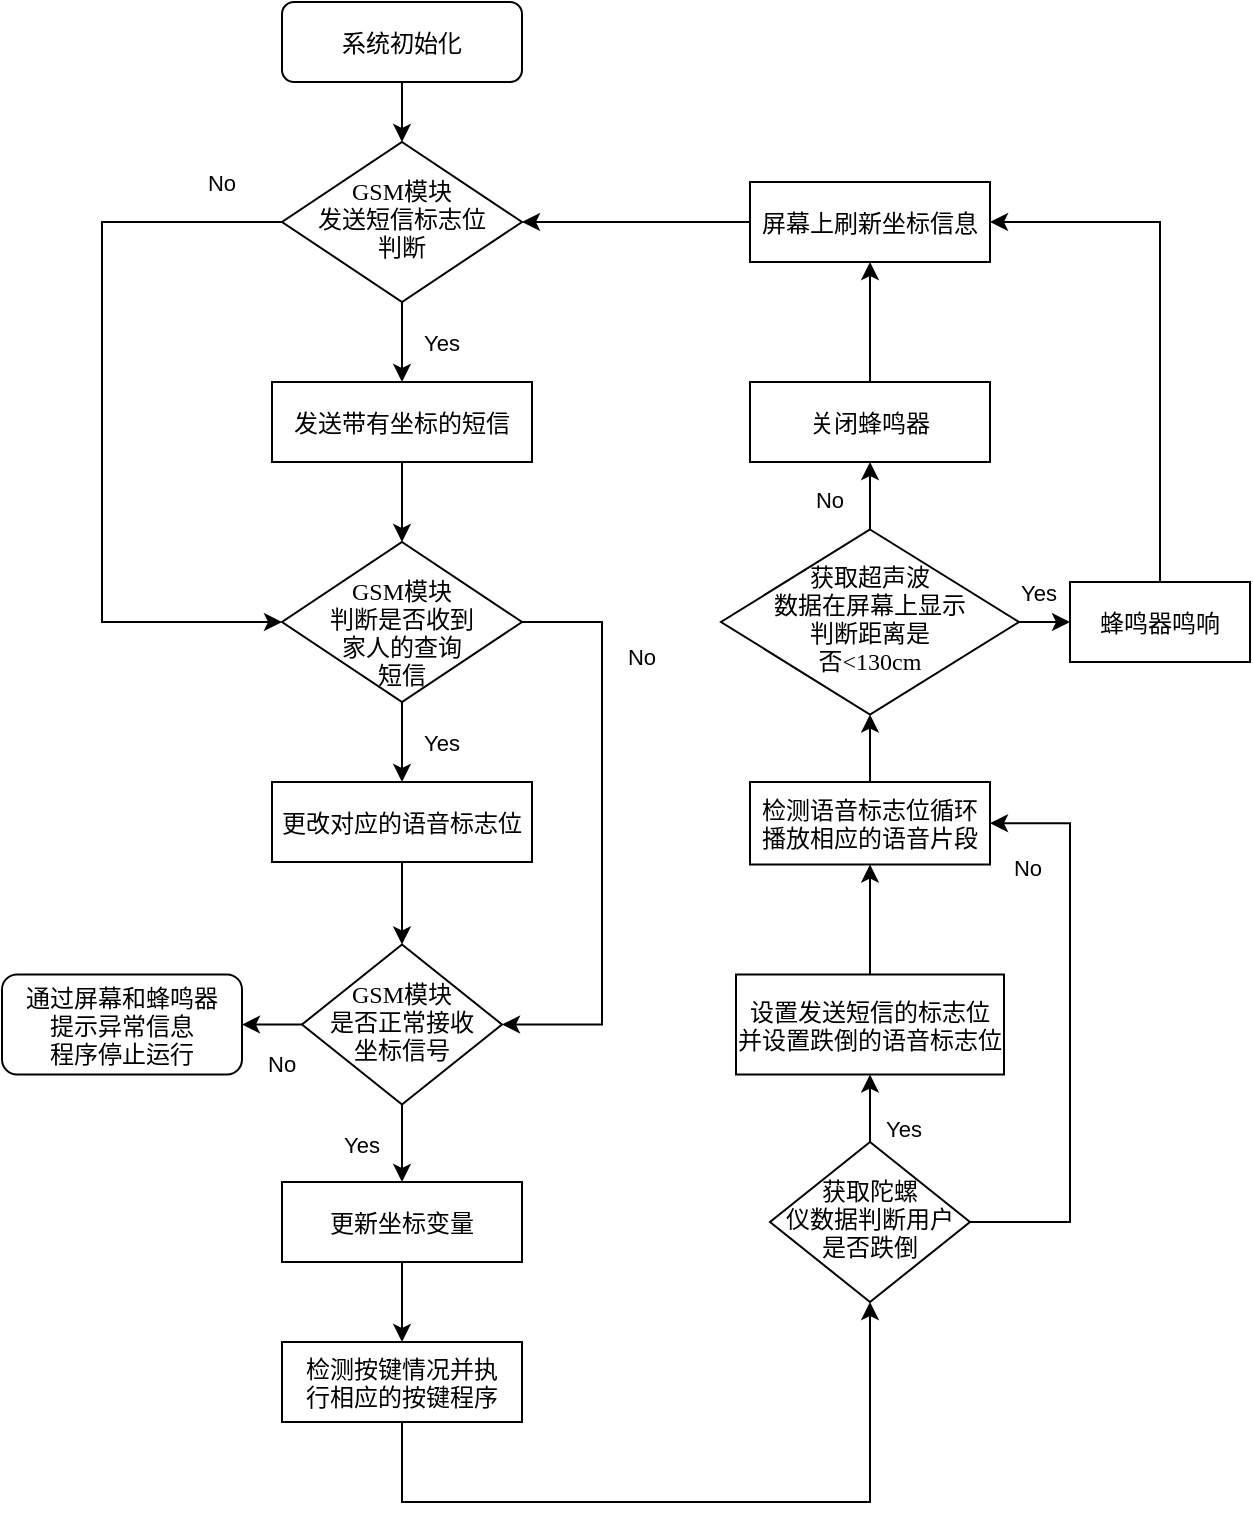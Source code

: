 <mxfile version="18.1.1" type="github">
  <diagram id="C5RBs43oDa-KdzZeNtuy" name="Page-1">
    <mxGraphModel dx="830" dy="513" grid="1" gridSize="10" guides="1" tooltips="1" connect="1" arrows="1" fold="1" page="1" pageScale="1" pageWidth="827" pageHeight="1169" math="0" shadow="0">
      <root>
        <mxCell id="WIyWlLk6GJQsqaUBKTNV-0" />
        <mxCell id="WIyWlLk6GJQsqaUBKTNV-1" parent="WIyWlLk6GJQsqaUBKTNV-0" />
        <mxCell id="4lcF5yqq7FoIl81vgWSu-6" value="" style="edgeStyle=orthogonalEdgeStyle;rounded=0;orthogonalLoop=1;jettySize=auto;endArrow=classic;endFill=1;entryX=0.5;entryY=1;entryDx=0;entryDy=0;" parent="WIyWlLk6GJQsqaUBKTNV-1" source="WIyWlLk6GJQsqaUBKTNV-3" target="WIyWlLk6GJQsqaUBKTNV-10" edge="1">
          <mxGeometry relative="1" as="geometry">
            <mxPoint x="230" y="890" as="targetPoint" />
            <Array as="points">
              <mxPoint x="230" y="880" />
              <mxPoint x="464" y="880" />
            </Array>
          </mxGeometry>
        </mxCell>
        <mxCell id="WIyWlLk6GJQsqaUBKTNV-3" value="检测按键情况并执&#xa;行相应的按键程序" style="rounded=0;fontSize=12;glass=0;strokeWidth=1;shadow=0;fontFamily=宋体;fontSource=https%3A%2F%2Ffonts.googleapis.com%2Fcss%3Ffamily%3D%25E5%25AE%258B%25E4%25BD%2593;" parent="WIyWlLk6GJQsqaUBKTNV-1" vertex="1">
          <mxGeometry x="170" y="800" width="120" height="40" as="geometry" />
        </mxCell>
        <mxCell id="WIyWlLk6GJQsqaUBKTNV-4" value="Yes" style="rounded=0;jettySize=auto;orthogonalLoop=1;fontSize=11;endArrow=classic;endFill=1;endSize=6;strokeWidth=1;shadow=0;labelBackgroundColor=none;edgeStyle=orthogonalEdgeStyle;entryX=0.5;entryY=0;entryDx=0;entryDy=0;" parent="WIyWlLk6GJQsqaUBKTNV-1" source="WIyWlLk6GJQsqaUBKTNV-6" edge="1" target="ogAV-2YasjObulV18OoU-15">
          <mxGeometry y="20" relative="1" as="geometry">
            <mxPoint as="offset" />
            <mxPoint x="230" y="700" as="targetPoint" />
            <Array as="points" />
          </mxGeometry>
        </mxCell>
        <mxCell id="WIyWlLk6GJQsqaUBKTNV-5" value="No" style="edgeStyle=orthogonalEdgeStyle;rounded=0;jettySize=auto;orthogonalLoop=1;fontSize=11;endArrow=classic;endFill=1;endSize=6;strokeWidth=1;shadow=0;labelBackgroundColor=none;" parent="WIyWlLk6GJQsqaUBKTNV-1" source="WIyWlLk6GJQsqaUBKTNV-6" target="WIyWlLk6GJQsqaUBKTNV-7" edge="1">
          <mxGeometry x="-0.6" y="19" relative="1" as="geometry">
            <mxPoint as="offset" />
          </mxGeometry>
        </mxCell>
        <mxCell id="WIyWlLk6GJQsqaUBKTNV-6" value="GSM模块&#xa;是否正常接收&#xa;坐标信号" style="rhombus;shadow=0;fontFamily=宋体;fontSize=12;align=center;strokeWidth=1;spacing=6;spacingTop=-4;fontSource=https%3A%2F%2Ffonts.googleapis.com%2Fcss%3Ffamily%3D%25E5%25AE%258B%25E4%25BD%2593;" parent="WIyWlLk6GJQsqaUBKTNV-1" vertex="1">
          <mxGeometry x="180" y="601.25" width="100" height="80" as="geometry" />
        </mxCell>
        <mxCell id="WIyWlLk6GJQsqaUBKTNV-7" value="通过屏幕和蜂鸣器&#xa;提示异常信息&#xa;程序停止运行" style="rounded=1;fontSize=12;glass=0;strokeWidth=1;shadow=0;fontFamily=宋体;fontSource=https%3A%2F%2Ffonts.googleapis.com%2Fcss%3Ffamily%3D%25E5%25AE%258B%25E4%25BD%2593;" parent="WIyWlLk6GJQsqaUBKTNV-1" vertex="1">
          <mxGeometry x="30" y="616.25" width="120" height="50" as="geometry" />
        </mxCell>
        <mxCell id="WIyWlLk6GJQsqaUBKTNV-8" value="No" style="rounded=0;jettySize=auto;orthogonalLoop=1;fontSize=11;endArrow=classic;endFill=1;endSize=6;strokeWidth=1;shadow=0;labelBackgroundColor=none;edgeStyle=orthogonalEdgeStyle;entryX=1;entryY=0.5;entryDx=0;entryDy=0;exitX=1;exitY=0.5;exitDx=0;exitDy=0;" parent="WIyWlLk6GJQsqaUBKTNV-1" source="WIyWlLk6GJQsqaUBKTNV-10" target="9XydL3netHxPgKDdmPqL-6" edge="1">
          <mxGeometry x="0.572" y="21" relative="1" as="geometry">
            <mxPoint as="offset" />
            <mxPoint x="594" y="600" as="targetPoint" />
            <Array as="points">
              <mxPoint x="564" y="740" />
              <mxPoint x="564" y="541" />
            </Array>
          </mxGeometry>
        </mxCell>
        <mxCell id="WIyWlLk6GJQsqaUBKTNV-9" value="Yes" style="edgeStyle=orthogonalEdgeStyle;rounded=0;jettySize=auto;orthogonalLoop=1;fontSize=11;endArrow=classic;endFill=1;endSize=6;strokeWidth=1;shadow=0;labelBackgroundColor=none;entryX=0.5;entryY=1;entryDx=0;entryDy=0;exitX=0.5;exitY=0;exitDx=0;exitDy=0;" parent="WIyWlLk6GJQsqaUBKTNV-1" source="WIyWlLk6GJQsqaUBKTNV-10" target="WIyWlLk6GJQsqaUBKTNV-12" edge="1">
          <mxGeometry y="-17" relative="1" as="geometry">
            <mxPoint as="offset" />
            <Array as="points">
              <mxPoint x="464" y="710" />
              <mxPoint x="464" y="710" />
            </Array>
          </mxGeometry>
        </mxCell>
        <mxCell id="WIyWlLk6GJQsqaUBKTNV-10" value="获取陀螺&#xa;仪数据判断用户&#xa;是否跌倒" style="rhombus;shadow=0;fontFamily=宋体;fontSize=12;align=center;strokeWidth=1;spacing=6;spacingTop=-4;fontSource=https%3A%2F%2Ffonts.googleapis.com%2Fcss%3Ffamily%3D%25E5%25AE%258B%25E4%25BD%2593;" parent="WIyWlLk6GJQsqaUBKTNV-1" vertex="1">
          <mxGeometry x="414" y="700" width="100" height="80" as="geometry" />
        </mxCell>
        <mxCell id="9XydL3netHxPgKDdmPqL-12" value="" style="edgeStyle=orthogonalEdgeStyle;rounded=0;orthogonalLoop=1;jettySize=auto;endArrow=classic;endFill=1;" parent="WIyWlLk6GJQsqaUBKTNV-1" source="WIyWlLk6GJQsqaUBKTNV-11" edge="1">
          <mxGeometry relative="1" as="geometry">
            <mxPoint x="230" y="200" as="targetPoint" />
          </mxGeometry>
        </mxCell>
        <mxCell id="WIyWlLk6GJQsqaUBKTNV-11" value="系统初始化" style="rounded=1;fontSize=12;glass=0;strokeWidth=1;shadow=0;fontFamily=宋体;fontSource=https%3A%2F%2Ffonts.googleapis.com%2Fcss%3Ffamily%3D%25E5%25AE%258B%25E4%25BD%2593;" parent="WIyWlLk6GJQsqaUBKTNV-1" vertex="1">
          <mxGeometry x="170" y="130" width="120" height="40" as="geometry" />
        </mxCell>
        <mxCell id="ogAV-2YasjObulV18OoU-17" value="" style="edgeStyle=orthogonalEdgeStyle;rounded=0;orthogonalLoop=1;jettySize=auto;endArrow=classic;endFill=1;endSize=6;exitX=0.5;exitY=0;exitDx=0;exitDy=0;entryX=0.5;entryY=1;entryDx=0;entryDy=0;" edge="1" parent="WIyWlLk6GJQsqaUBKTNV-1" source="WIyWlLk6GJQsqaUBKTNV-12" target="9XydL3netHxPgKDdmPqL-6">
          <mxGeometry relative="1" as="geometry">
            <mxPoint x="464" y="610" as="sourcePoint" />
          </mxGeometry>
        </mxCell>
        <mxCell id="WIyWlLk6GJQsqaUBKTNV-12" value="设置发送短信的标志位&#xa;并设置跌倒的语音标志位" style="rounded=0;fontSize=12;glass=0;strokeWidth=1;shadow=0;fontFamily=宋体;fontSource=https%3A%2F%2Ffonts.googleapis.com%2Fcss%3Ffamily%3D%25E5%25AE%258B%25E4%25BD%2593;" parent="WIyWlLk6GJQsqaUBKTNV-1" vertex="1">
          <mxGeometry x="397" y="616.25" width="134" height="50" as="geometry" />
        </mxCell>
        <mxCell id="ogAV-2YasjObulV18OoU-16" value="" style="edgeStyle=orthogonalEdgeStyle;rounded=0;orthogonalLoop=1;jettySize=auto;endArrow=classic;endFill=1;endSize=6;exitX=0.5;exitY=0;exitDx=0;exitDy=0;entryX=0.5;entryY=1;entryDx=0;entryDy=0;" edge="1" parent="WIyWlLk6GJQsqaUBKTNV-1" source="9XydL3netHxPgKDdmPqL-6" target="9XydL3netHxPgKDdmPqL-17">
          <mxGeometry relative="1" as="geometry">
            <mxPoint x="464" y="490" as="targetPoint" />
          </mxGeometry>
        </mxCell>
        <mxCell id="9XydL3netHxPgKDdmPqL-6" value="检测语音标志位循环&#xa;播放相应的语音片段" style="rounded=0;fontSize=12;glass=0;strokeWidth=1;shadow=0;fontFamily=宋体;fontSource=https%3A%2F%2Ffonts.googleapis.com%2Fcss%3Ffamily%3D%25E5%25AE%258B%25E4%25BD%2593;" parent="WIyWlLk6GJQsqaUBKTNV-1" vertex="1">
          <mxGeometry x="404" y="520" width="120" height="41.25" as="geometry" />
        </mxCell>
        <mxCell id="9XydL3netHxPgKDdmPqL-17" value="获取超声波&#xa;数据在屏幕上显示&#xa;判断距离是&#xa;否&lt;130cm" style="rhombus;shadow=0;fontFamily=宋体;fontSize=12;align=center;strokeWidth=1;spacing=6;spacingTop=-4;fontSource=https%3A%2F%2Ffonts.googleapis.com%2Fcss%3Ffamily%3D%25E5%25AE%258B%25E4%25BD%2593;" parent="WIyWlLk6GJQsqaUBKTNV-1" vertex="1">
          <mxGeometry x="389.5" y="393.75" width="149" height="92.5" as="geometry" />
        </mxCell>
        <mxCell id="9XydL3netHxPgKDdmPqL-18" value="Yes" style="edgeStyle=orthogonalEdgeStyle;rounded=0;jettySize=auto;orthogonalLoop=1;fontSize=11;endArrow=classic;endFill=1;endSize=6;strokeWidth=1;shadow=0;labelBackgroundColor=none;exitX=1;exitY=0.5;exitDx=0;exitDy=0;entryX=0;entryY=0.5;entryDx=0;entryDy=0;" parent="WIyWlLk6GJQsqaUBKTNV-1" edge="1" target="9XydL3netHxPgKDdmPqL-19" source="9XydL3netHxPgKDdmPqL-17">
          <mxGeometry x="-0.2" y="15" relative="1" as="geometry">
            <mxPoint as="offset" />
            <mxPoint x="534" y="380" as="sourcePoint" />
            <mxPoint x="564.0" y="369.8" as="targetPoint" />
            <Array as="points">
              <mxPoint x="540" y="440" />
              <mxPoint x="540" y="440" />
            </Array>
          </mxGeometry>
        </mxCell>
        <mxCell id="4lcF5yqq7FoIl81vgWSu-1" value="" style="edgeStyle=orthogonalEdgeStyle;rounded=0;orthogonalLoop=1;jettySize=auto;endArrow=classic;endFill=1;entryX=1;entryY=0.5;entryDx=0;entryDy=0;" parent="WIyWlLk6GJQsqaUBKTNV-1" source="9XydL3netHxPgKDdmPqL-19" target="4lcF5yqq7FoIl81vgWSu-2" edge="1">
          <mxGeometry relative="1" as="geometry">
            <mxPoint x="609" y="325" as="targetPoint" />
            <Array as="points">
              <mxPoint x="609" y="240" />
            </Array>
          </mxGeometry>
        </mxCell>
        <mxCell id="9XydL3netHxPgKDdmPqL-19" value="蜂鸣器鸣响" style="rounded=0;fontSize=12;glass=0;strokeWidth=1;shadow=0;fontFamily=宋体;fontSource=https%3A%2F%2Ffonts.googleapis.com%2Fcss%3Ffamily%3D%25E5%25AE%258B%25E4%25BD%2593;" parent="WIyWlLk6GJQsqaUBKTNV-1" vertex="1">
          <mxGeometry x="564" y="420" width="90" height="40" as="geometry" />
        </mxCell>
        <mxCell id="4lcF5yqq7FoIl81vgWSu-5" value="" style="edgeStyle=orthogonalEdgeStyle;rounded=0;orthogonalLoop=1;jettySize=auto;endArrow=classic;endFill=1;" parent="WIyWlLk6GJQsqaUBKTNV-1" source="9XydL3netHxPgKDdmPqL-21" target="4lcF5yqq7FoIl81vgWSu-2" edge="1">
          <mxGeometry relative="1" as="geometry" />
        </mxCell>
        <mxCell id="9XydL3netHxPgKDdmPqL-21" value="关闭蜂鸣器" style="rounded=0;fontSize=12;glass=0;strokeWidth=1;shadow=0;fontFamily=宋体;fontSource=https%3A%2F%2Ffonts.googleapis.com%2Fcss%3Ffamily%3D%25E5%25AE%258B%25E4%25BD%2593;" parent="WIyWlLk6GJQsqaUBKTNV-1" vertex="1">
          <mxGeometry x="404" y="320" width="120" height="40" as="geometry" />
        </mxCell>
        <mxCell id="9XydL3netHxPgKDdmPqL-32" value="No" style="edgeStyle=orthogonalEdgeStyle;rounded=0;jettySize=auto;orthogonalLoop=1;fontSize=11;endArrow=classic;endFill=1;endSize=6;strokeWidth=1;shadow=0;labelBackgroundColor=none;exitX=0.5;exitY=0;exitDx=0;exitDy=0;entryX=0.5;entryY=1;entryDx=0;entryDy=0;" parent="WIyWlLk6GJQsqaUBKTNV-1" source="9XydL3netHxPgKDdmPqL-17" edge="1" target="9XydL3netHxPgKDdmPqL-21">
          <mxGeometry x="-0.091" y="20" relative="1" as="geometry">
            <mxPoint as="offset" />
            <mxPoint x="484" y="339.17" as="sourcePoint" />
            <mxPoint x="464" y="370" as="targetPoint" />
          </mxGeometry>
        </mxCell>
        <mxCell id="4lcF5yqq7FoIl81vgWSu-4" value="" style="edgeStyle=orthogonalEdgeStyle;rounded=0;orthogonalLoop=1;jettySize=auto;endArrow=classic;endFill=1;entryX=1;entryY=0.5;entryDx=0;entryDy=0;" parent="WIyWlLk6GJQsqaUBKTNV-1" source="4lcF5yqq7FoIl81vgWSu-2" target="ogAV-2YasjObulV18OoU-12" edge="1">
          <mxGeometry relative="1" as="geometry">
            <mxPoint x="354" y="240" as="targetPoint" />
          </mxGeometry>
        </mxCell>
        <mxCell id="4lcF5yqq7FoIl81vgWSu-2" value="屏幕上刷新坐标信息" style="rounded=0;fontSize=12;glass=0;strokeWidth=1;shadow=0;fontFamily=宋体;fontSource=https%3A%2F%2Ffonts.googleapis.com%2Fcss%3Ffamily%3D%25E5%25AE%258B%25E4%25BD%2593;" parent="WIyWlLk6GJQsqaUBKTNV-1" vertex="1">
          <mxGeometry x="404" y="220" width="120" height="40" as="geometry" />
        </mxCell>
        <mxCell id="ogAV-2YasjObulV18OoU-2" value="Yes" style="rounded=0;jettySize=auto;orthogonalLoop=1;fontSize=11;endArrow=classic;endFill=1;endSize=6;strokeWidth=1;shadow=0;labelBackgroundColor=none;edgeStyle=orthogonalEdgeStyle;entryX=0.5;entryY=0;entryDx=0;entryDy=0;" edge="1" parent="WIyWlLk6GJQsqaUBKTNV-1" source="ogAV-2YasjObulV18OoU-4" target="ogAV-2YasjObulV18OoU-5">
          <mxGeometry y="20" relative="1" as="geometry">
            <mxPoint as="offset" />
            <mxPoint x="230.0" y="490" as="targetPoint" />
          </mxGeometry>
        </mxCell>
        <mxCell id="ogAV-2YasjObulV18OoU-3" value="No" style="edgeStyle=orthogonalEdgeStyle;rounded=0;jettySize=auto;orthogonalLoop=1;fontSize=11;endArrow=classic;endFill=1;endSize=6;strokeWidth=1;shadow=0;labelBackgroundColor=none;exitX=1;exitY=0.5;exitDx=0;exitDy=0;entryX=1;entryY=0.5;entryDx=0;entryDy=0;" edge="1" parent="WIyWlLk6GJQsqaUBKTNV-1" source="ogAV-2YasjObulV18OoU-4" target="WIyWlLk6GJQsqaUBKTNV-6">
          <mxGeometry x="-0.61" y="20" relative="1" as="geometry">
            <mxPoint as="offset" />
            <mxPoint x="340" y="420" as="targetPoint" />
            <Array as="points">
              <mxPoint x="330" y="440" />
              <mxPoint x="330" y="641" />
            </Array>
          </mxGeometry>
        </mxCell>
        <mxCell id="ogAV-2YasjObulV18OoU-4" value="&#xa;&#xa;GSM模块&#xa;判断是否收到&#xa;家人的查询&#xa;短信&#xa;" style="rhombus;shadow=0;fontFamily=宋体;fontSize=12;align=center;strokeWidth=1;spacing=6;spacingTop=-4;fontSource=https%3A%2F%2Ffonts.googleapis.com%2Fcss%3Ffamily%3D%25E5%25AE%258B%25E4%25BD%2593;" vertex="1" parent="WIyWlLk6GJQsqaUBKTNV-1">
          <mxGeometry x="170" y="400" width="120" height="80" as="geometry" />
        </mxCell>
        <mxCell id="ogAV-2YasjObulV18OoU-6" value="" style="edgeStyle=orthogonalEdgeStyle;rounded=0;orthogonalLoop=1;jettySize=auto;endArrow=classic;endFill=1;endSize=6;entryX=0.5;entryY=0;entryDx=0;entryDy=0;exitX=0.5;exitY=1;exitDx=0;exitDy=0;" edge="1" parent="WIyWlLk6GJQsqaUBKTNV-1" source="ogAV-2YasjObulV18OoU-5" target="WIyWlLk6GJQsqaUBKTNV-6">
          <mxGeometry relative="1" as="geometry">
            <mxPoint x="230" y="590" as="targetPoint" />
          </mxGeometry>
        </mxCell>
        <mxCell id="ogAV-2YasjObulV18OoU-5" value="更改对应的语音标志位" style="rounded=0;fontSize=12;glass=0;strokeWidth=1;shadow=0;fontFamily=宋体;fontSource=https%3A%2F%2Ffonts.googleapis.com%2Fcss%3Ffamily%3D%25E5%25AE%258B%25E4%25BD%2593;" vertex="1" parent="WIyWlLk6GJQsqaUBKTNV-1">
          <mxGeometry x="165" y="520" width="130" height="40" as="geometry" />
        </mxCell>
        <mxCell id="ogAV-2YasjObulV18OoU-10" value="No" style="edgeStyle=orthogonalEdgeStyle;rounded=0;jettySize=auto;orthogonalLoop=1;fontSize=11;endArrow=classic;endFill=1;endSize=6;strokeWidth=1;shadow=0;labelBackgroundColor=none;exitX=0;exitY=0.5;exitDx=0;exitDy=0;entryX=0;entryY=0.5;entryDx=0;entryDy=0;" edge="1" parent="WIyWlLk6GJQsqaUBKTNV-1" source="ogAV-2YasjObulV18OoU-12" target="ogAV-2YasjObulV18OoU-4">
          <mxGeometry x="-0.842" y="-20" relative="1" as="geometry">
            <mxPoint as="offset" />
            <mxPoint x="285" y="140" as="sourcePoint" />
            <mxPoint x="170" y="420" as="targetPoint" />
            <Array as="points">
              <mxPoint x="80" y="240" />
              <mxPoint x="80" y="440" />
            </Array>
          </mxGeometry>
        </mxCell>
        <mxCell id="ogAV-2YasjObulV18OoU-11" value="Yes" style="rounded=0;jettySize=auto;orthogonalLoop=1;fontSize=11;endArrow=classic;endFill=1;endSize=6;strokeWidth=1;shadow=0;labelBackgroundColor=none;edgeStyle=orthogonalEdgeStyle;entryX=0.5;entryY=0;entryDx=0;entryDy=0;" edge="1" parent="WIyWlLk6GJQsqaUBKTNV-1" source="ogAV-2YasjObulV18OoU-12" target="ogAV-2YasjObulV18OoU-13">
          <mxGeometry y="20" relative="1" as="geometry">
            <mxPoint as="offset" />
            <mxPoint x="230.0" y="310" as="targetPoint" />
          </mxGeometry>
        </mxCell>
        <mxCell id="ogAV-2YasjObulV18OoU-12" value="GSM模块&#xa;发送短信标志位&#xa;判断" style="rhombus;shadow=0;fontFamily=宋体;fontSize=12;align=center;strokeWidth=1;spacing=6;spacingTop=-4;fontSource=https%3A%2F%2Ffonts.googleapis.com%2Fcss%3Ffamily%3D%25E5%25AE%258B%25E4%25BD%2593;" vertex="1" parent="WIyWlLk6GJQsqaUBKTNV-1">
          <mxGeometry x="170" y="200" width="120" height="80" as="geometry" />
        </mxCell>
        <mxCell id="ogAV-2YasjObulV18OoU-14" value="" style="edgeStyle=orthogonalEdgeStyle;rounded=0;orthogonalLoop=1;jettySize=auto;endArrow=classic;endFill=1;endSize=6;" edge="1" parent="WIyWlLk6GJQsqaUBKTNV-1" source="ogAV-2YasjObulV18OoU-13" target="ogAV-2YasjObulV18OoU-4">
          <mxGeometry relative="1" as="geometry" />
        </mxCell>
        <mxCell id="ogAV-2YasjObulV18OoU-13" value="发送带有坐标的短信" style="rounded=0;fontSize=12;glass=0;strokeWidth=1;shadow=0;fontFamily=宋体;fontSource=https%3A%2F%2Ffonts.googleapis.com%2Fcss%3Ffamily%3D%25E5%25AE%258B%25E4%25BD%2593;" vertex="1" parent="WIyWlLk6GJQsqaUBKTNV-1">
          <mxGeometry x="165" y="320" width="130" height="40" as="geometry" />
        </mxCell>
        <mxCell id="ogAV-2YasjObulV18OoU-18" value="" style="edgeStyle=orthogonalEdgeStyle;rounded=0;orthogonalLoop=1;jettySize=auto;endArrow=classic;endFill=1;endSize=6;" edge="1" parent="WIyWlLk6GJQsqaUBKTNV-1" source="ogAV-2YasjObulV18OoU-15" target="WIyWlLk6GJQsqaUBKTNV-3">
          <mxGeometry relative="1" as="geometry" />
        </mxCell>
        <mxCell id="ogAV-2YasjObulV18OoU-15" value="更新坐标变量" style="rounded=0;fontSize=12;glass=0;strokeWidth=1;shadow=0;fontFamily=宋体;fontSource=https%3A%2F%2Ffonts.googleapis.com%2Fcss%3Ffamily%3D%25E5%25AE%258B%25E4%25BD%2593;" vertex="1" parent="WIyWlLk6GJQsqaUBKTNV-1">
          <mxGeometry x="170" y="720" width="120" height="40" as="geometry" />
        </mxCell>
      </root>
    </mxGraphModel>
  </diagram>
</mxfile>

